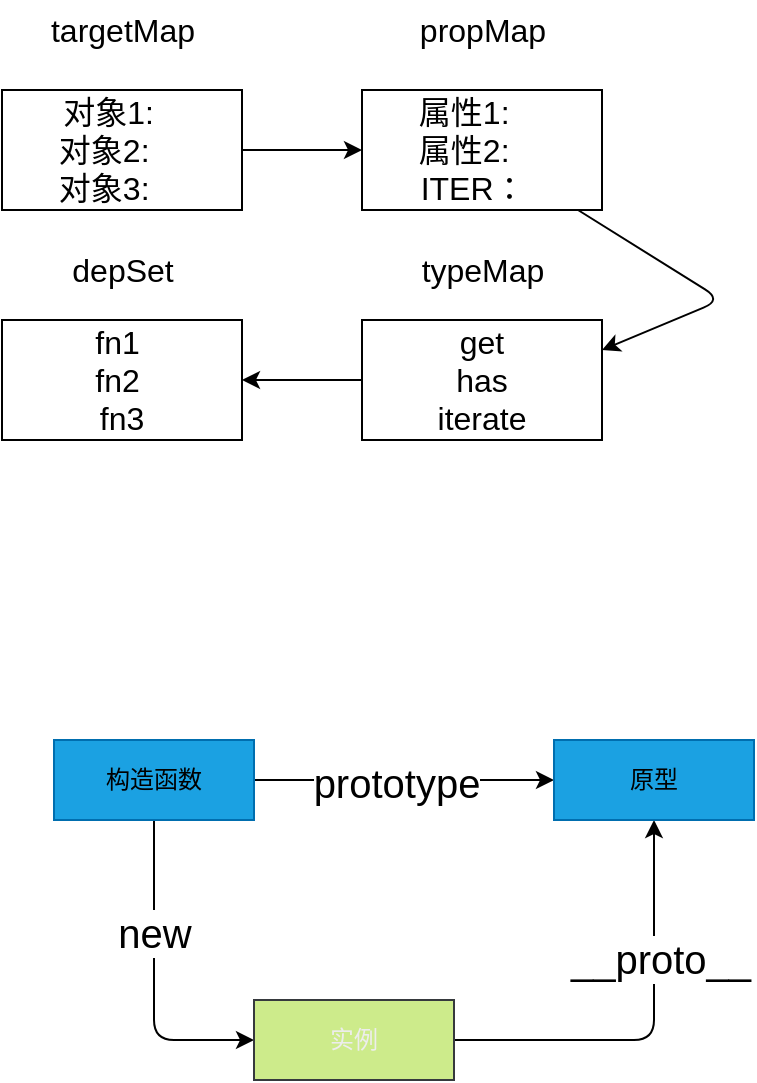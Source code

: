 <mxfile>
    <diagram id="XlxlzhI9_-ginBJWDxY5" name="第 1 页">
        <mxGraphModel dx="842" dy="689" grid="1" gridSize="10" guides="1" tooltips="1" connect="1" arrows="1" fold="1" page="1" pageScale="1" pageWidth="827" pageHeight="1169" math="0" shadow="0">
            <root>
                <mxCell id="0"/>
                <mxCell id="1" parent="0"/>
                <mxCell id="27" style="edgeStyle=none;html=1;entryX=0;entryY=0.5;entryDx=0;entryDy=0;fontSize=16;" parent="1" source="21" target="24" edge="1">
                    <mxGeometry relative="1" as="geometry"/>
                </mxCell>
                <mxCell id="21" value="对象1:&amp;nbsp; &amp;nbsp;&lt;br&gt;对象2:&amp;nbsp; &amp;nbsp;&amp;nbsp;&lt;br&gt;对象3:&amp;nbsp; &amp;nbsp;&amp;nbsp;" style="whiteSpace=wrap;html=1;fontSize=16;" parent="1" vertex="1">
                    <mxGeometry x="234" y="255" width="120" height="60" as="geometry"/>
                </mxCell>
                <mxCell id="23" value="propMap" style="text;html=1;align=center;verticalAlign=middle;resizable=0;points=[];autosize=1;strokeColor=none;fillColor=none;fontSize=16;" parent="1" vertex="1">
                    <mxGeometry x="429" y="210" width="90" height="30" as="geometry"/>
                </mxCell>
                <mxCell id="38" style="edgeStyle=none;html=1;entryX=1;entryY=0.25;entryDx=0;entryDy=0;fontSize=16;" parent="1" source="24" target="29" edge="1">
                    <mxGeometry relative="1" as="geometry">
                        <Array as="points">
                            <mxPoint x="594" y="360"/>
                        </Array>
                    </mxGeometry>
                </mxCell>
                <mxCell id="24" value="属性1:&amp;nbsp; &amp;nbsp;&amp;nbsp;&lt;br&gt;&amp;nbsp;属性2:&amp;nbsp; &amp;nbsp; &amp;nbsp;&lt;br&gt;ITER：&amp;nbsp;&amp;nbsp;" style="whiteSpace=wrap;html=1;fontSize=16;" parent="1" vertex="1">
                    <mxGeometry x="414" y="255" width="120" height="60" as="geometry"/>
                </mxCell>
                <mxCell id="39" style="edgeStyle=none;html=1;fontSize=16;" parent="1" source="29" target="35" edge="1">
                    <mxGeometry relative="1" as="geometry"/>
                </mxCell>
                <mxCell id="29" value="get&lt;br&gt;has&lt;br&gt;iterate" style="whiteSpace=wrap;html=1;fontSize=16;" parent="1" vertex="1">
                    <mxGeometry x="414" y="370" width="120" height="60" as="geometry"/>
                </mxCell>
                <mxCell id="32" value="depSet" style="text;html=1;align=center;verticalAlign=middle;resizable=0;points=[];autosize=1;strokeColor=none;fillColor=none;fontSize=16;" parent="1" vertex="1">
                    <mxGeometry x="259" y="330" width="70" height="30" as="geometry"/>
                </mxCell>
                <mxCell id="34" value="targetMap" style="text;html=1;align=center;verticalAlign=middle;resizable=0;points=[];autosize=1;strokeColor=none;fillColor=none;fontSize=16;" parent="1" vertex="1">
                    <mxGeometry x="244" y="210" width="100" height="30" as="geometry"/>
                </mxCell>
                <mxCell id="35" value="fn1&amp;nbsp;&lt;br&gt;fn2&amp;nbsp;&lt;br&gt;fn3" style="whiteSpace=wrap;html=1;fontSize=16;" parent="1" vertex="1">
                    <mxGeometry x="234" y="370" width="120" height="60" as="geometry"/>
                </mxCell>
                <mxCell id="26" value="typeMap" style="text;html=1;align=center;verticalAlign=middle;resizable=0;points=[];autosize=1;strokeColor=none;fillColor=none;fontSize=16;" parent="1" vertex="1">
                    <mxGeometry x="434" y="330" width="80" height="30" as="geometry"/>
                </mxCell>
                <mxCell id="43" value="" style="edgeStyle=none;html=1;" edge="1" parent="1" source="40" target="42">
                    <mxGeometry relative="1" as="geometry">
                        <Array as="points">
                            <mxPoint x="310" y="730"/>
                        </Array>
                    </mxGeometry>
                </mxCell>
                <mxCell id="50" value="&lt;font style=&quot;font-size: 20px;&quot;&gt;new&lt;/font&gt;" style="edgeLabel;html=1;align=center;verticalAlign=middle;resizable=0;points=[];" vertex="1" connectable="0" parent="43">
                    <mxGeometry x="-0.3" relative="1" as="geometry">
                        <mxPoint as="offset"/>
                    </mxGeometry>
                </mxCell>
                <mxCell id="46" value="" style="edgeStyle=none;html=1;" edge="1" parent="1" source="40" target="45">
                    <mxGeometry relative="1" as="geometry"/>
                </mxCell>
                <mxCell id="47" value="&lt;font style=&quot;font-size: 20px;&quot;&gt;prototype&lt;/font&gt;" style="edgeLabel;html=1;align=center;verticalAlign=middle;resizable=0;points=[];" vertex="1" connectable="0" parent="46">
                    <mxGeometry x="-0.053" y="-1" relative="1" as="geometry">
                        <mxPoint as="offset"/>
                    </mxGeometry>
                </mxCell>
                <mxCell id="40" value="&lt;span&gt;&lt;font style=&quot;color: rgb(0, 0, 0);&quot;&gt;构造函数&lt;/font&gt;&lt;/span&gt;" style="whiteSpace=wrap;html=1;fillColor=#1ba1e2;fontColor=light-dark(#FFFFFF,#FFFFFF);strokeColor=#006EAF;" vertex="1" parent="1">
                    <mxGeometry x="260" y="580" width="100" height="40" as="geometry"/>
                </mxCell>
                <mxCell id="48" style="edgeStyle=none;html=1;exitX=1;exitY=0.5;exitDx=0;exitDy=0;" edge="1" parent="1" source="42" target="45">
                    <mxGeometry relative="1" as="geometry">
                        <Array as="points">
                            <mxPoint x="560" y="730"/>
                        </Array>
                    </mxGeometry>
                </mxCell>
                <mxCell id="49" value="&lt;font style=&quot;font-size: 20px;&quot;&gt;__proto__&lt;/font&gt;" style="edgeLabel;html=1;align=center;verticalAlign=middle;resizable=0;points=[];" vertex="1" connectable="0" parent="48">
                    <mxGeometry x="0.343" y="-3" relative="1" as="geometry">
                        <mxPoint as="offset"/>
                    </mxGeometry>
                </mxCell>
                <mxCell id="42" value="&lt;font color=&quot;#ededed&quot;&gt;实例&lt;/font&gt;" style="whiteSpace=wrap;html=1;fillColor=light-dark(#CDEB8B,#FF9933);strokeColor=#36393d;" vertex="1" parent="1">
                    <mxGeometry x="360" y="710" width="100" height="40" as="geometry"/>
                </mxCell>
                <mxCell id="45" value="&lt;span&gt;&lt;font style=&quot;color: light-dark(rgb(0, 0, 0), rgb(0, 0, 0));&quot;&gt;原型&lt;/font&gt;&lt;/span&gt;" style="whiteSpace=wrap;html=1;fillColor=light-dark(#1BA1E2,#FF9933);fontColor=light-dark(#FFFFFF,#000000);strokeColor=#006EAF;" vertex="1" parent="1">
                    <mxGeometry x="510" y="580" width="100" height="40" as="geometry"/>
                </mxCell>
            </root>
        </mxGraphModel>
    </diagram>
</mxfile>